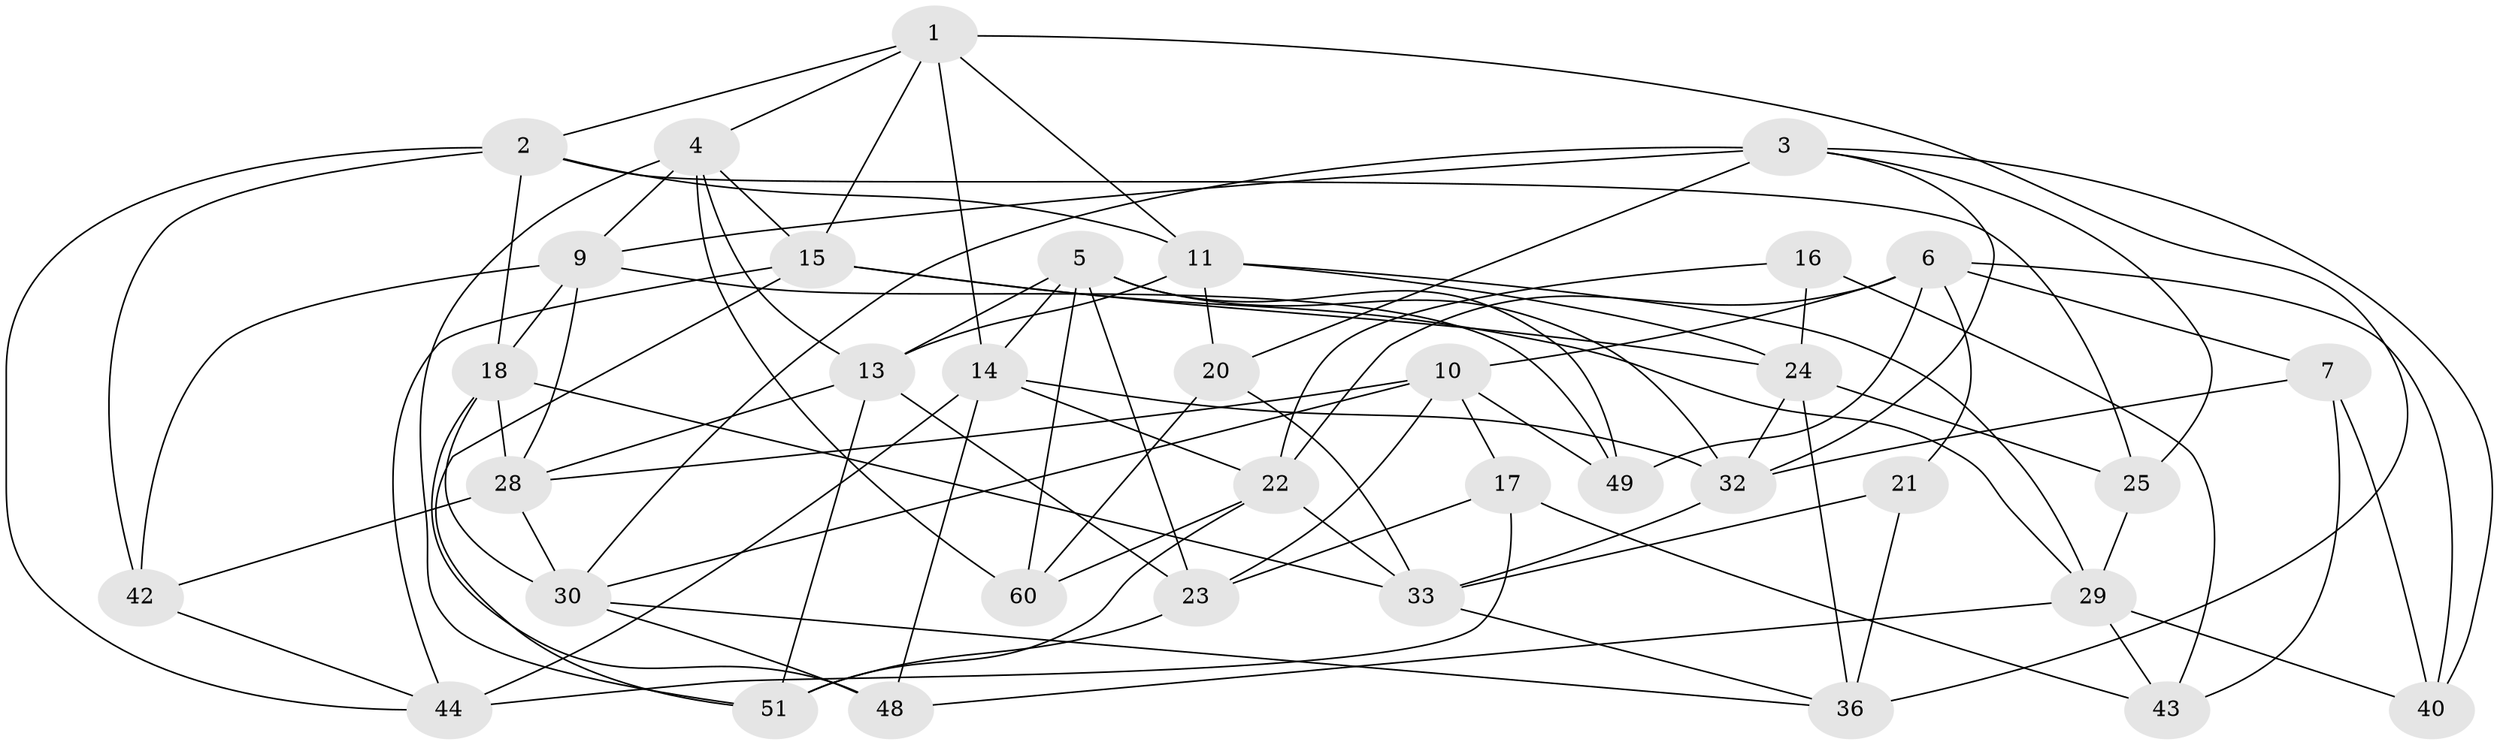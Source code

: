// Generated by graph-tools (version 1.1) at 2025/24/03/03/25 07:24:24]
// undirected, 36 vertices, 93 edges
graph export_dot {
graph [start="1"]
  node [color=gray90,style=filled];
  1 [super="+38"];
  2 [super="+19"];
  3 [super="+61"];
  4 [super="+8"];
  5 [super="+26"];
  6 [super="+12"];
  7;
  9 [super="+39"];
  10 [super="+37"];
  11 [super="+50"];
  13 [super="+46"];
  14 [super="+41"];
  15 [super="+27"];
  16;
  17 [super="+47"];
  18 [super="+62"];
  20;
  21;
  22 [super="+35"];
  23 [super="+56"];
  24 [super="+52"];
  25;
  28 [super="+31"];
  29 [super="+55"];
  30 [super="+34"];
  32 [super="+57"];
  33 [super="+53"];
  36 [super="+45"];
  40;
  42;
  43 [super="+58"];
  44 [super="+54"];
  48;
  49;
  51 [super="+59"];
  60;
  1 -- 14;
  1 -- 15;
  1 -- 2;
  1 -- 4;
  1 -- 36;
  1 -- 11;
  2 -- 42;
  2 -- 44;
  2 -- 18;
  2 -- 11;
  2 -- 25;
  3 -- 40;
  3 -- 30;
  3 -- 32;
  3 -- 25;
  3 -- 20;
  3 -- 9;
  4 -- 51;
  4 -- 60;
  4 -- 9;
  4 -- 13;
  4 -- 15;
  5 -- 23;
  5 -- 49;
  5 -- 14;
  5 -- 32;
  5 -- 13;
  5 -- 60;
  6 -- 7;
  6 -- 49;
  6 -- 21;
  6 -- 40;
  6 -- 22;
  6 -- 10;
  7 -- 40;
  7 -- 32;
  7 -- 43;
  9 -- 42;
  9 -- 28;
  9 -- 18;
  9 -- 49;
  10 -- 30;
  10 -- 49;
  10 -- 28;
  10 -- 23;
  10 -- 17;
  11 -- 20;
  11 -- 13;
  11 -- 24;
  11 -- 29;
  13 -- 23;
  13 -- 51;
  13 -- 28;
  14 -- 48;
  14 -- 22;
  14 -- 44;
  14 -- 32;
  15 -- 51;
  15 -- 24;
  15 -- 44;
  15 -- 29;
  16 -- 43 [weight=2];
  16 -- 22;
  16 -- 24;
  17 -- 43 [weight=2];
  17 -- 44 [weight=2];
  17 -- 23;
  18 -- 33;
  18 -- 30;
  18 -- 48;
  18 -- 28;
  20 -- 33;
  20 -- 60;
  21 -- 36 [weight=2];
  21 -- 33;
  22 -- 60;
  22 -- 51;
  22 -- 33;
  23 -- 51 [weight=2];
  24 -- 32;
  24 -- 25;
  24 -- 36;
  25 -- 29;
  28 -- 42;
  28 -- 30;
  29 -- 48;
  29 -- 40;
  29 -- 43;
  30 -- 36;
  30 -- 48;
  32 -- 33;
  33 -- 36;
  42 -- 44;
}
